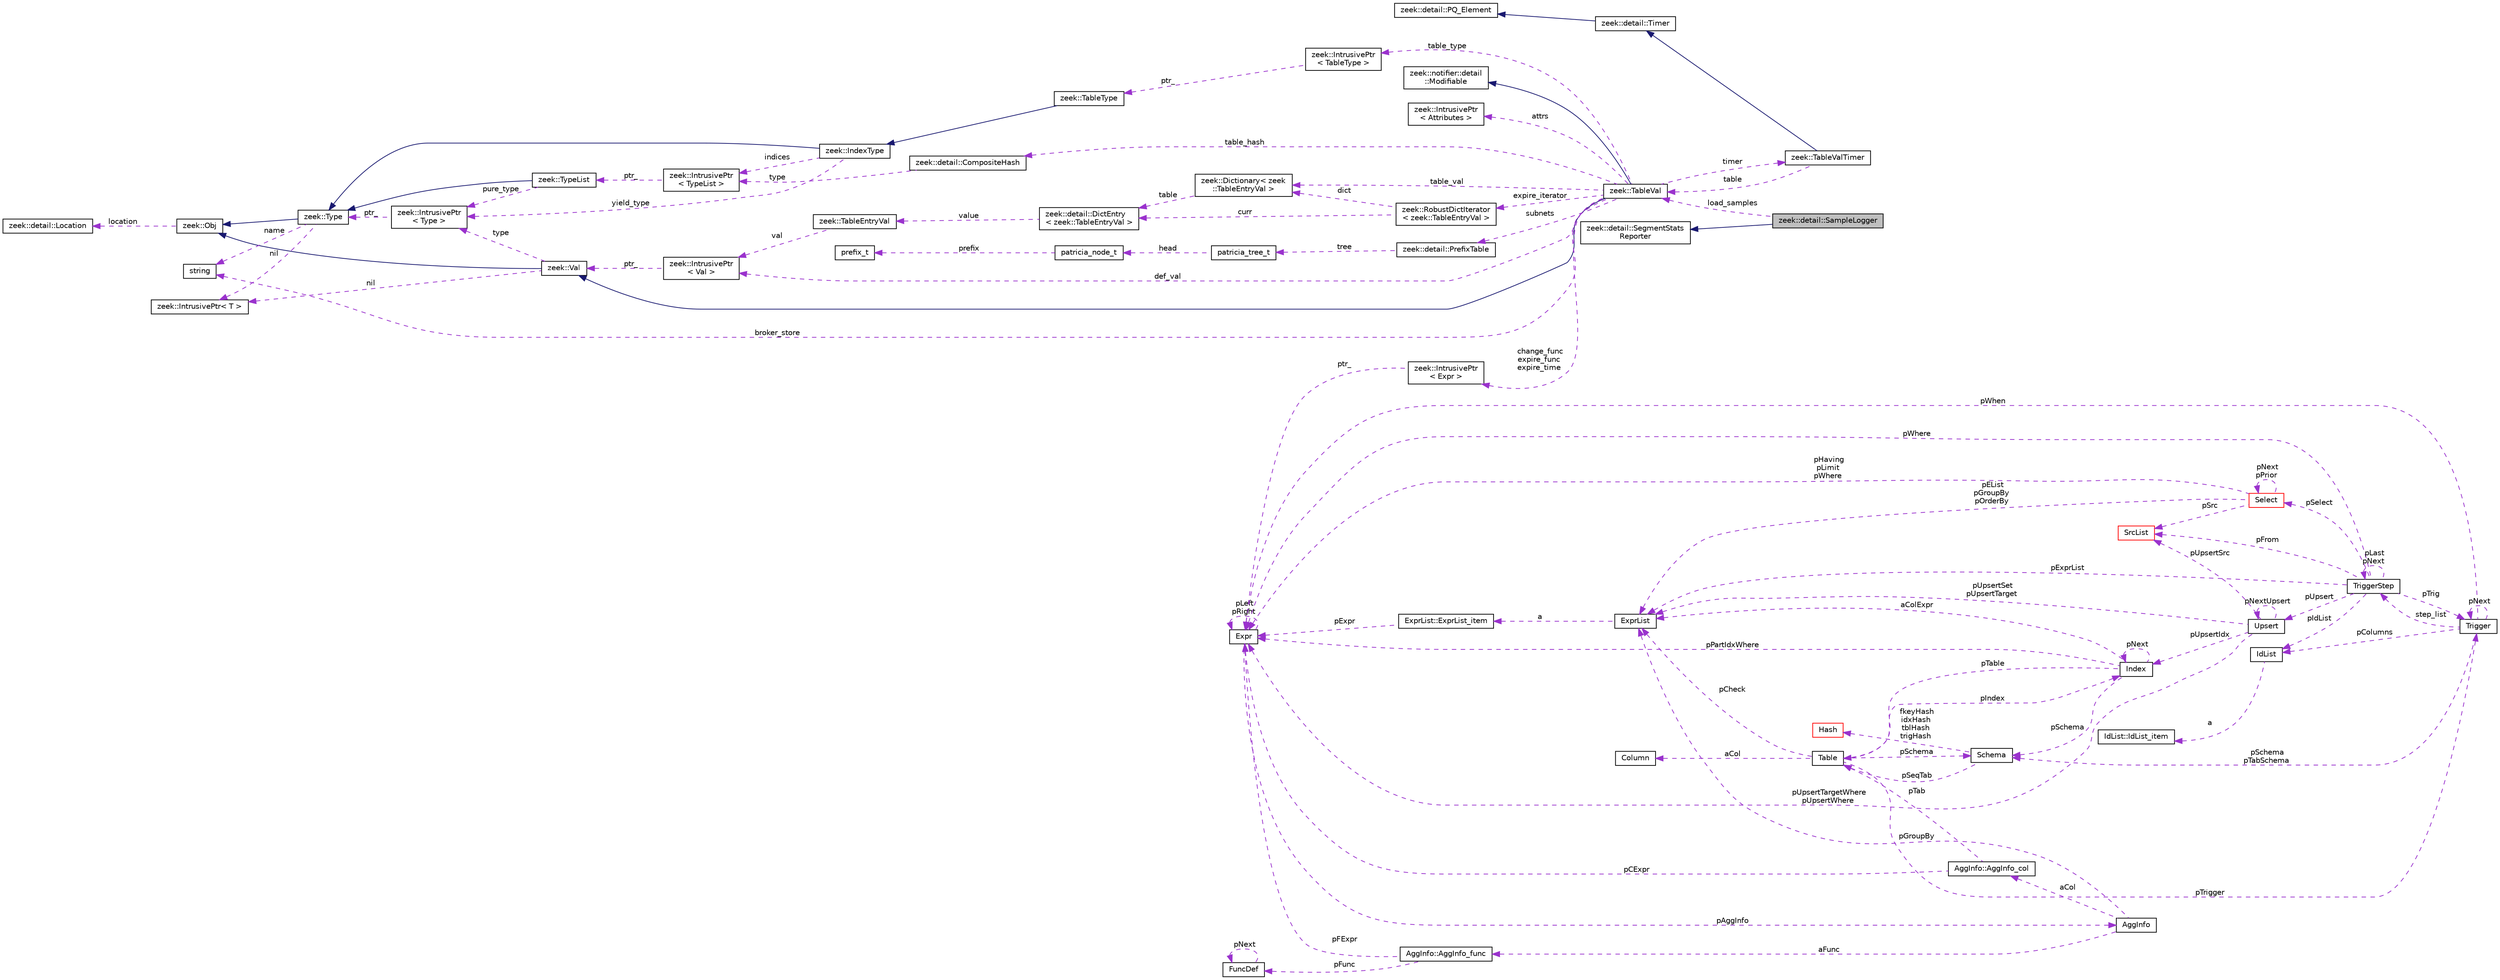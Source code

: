 digraph "zeek::detail::SampleLogger"
{
 // LATEX_PDF_SIZE
  edge [fontname="Helvetica",fontsize="10",labelfontname="Helvetica",labelfontsize="10"];
  node [fontname="Helvetica",fontsize="10",shape=record];
  rankdir="LR";
  Node1 [label="zeek::detail::SampleLogger",height=0.2,width=0.4,color="black", fillcolor="grey75", style="filled", fontcolor="black",tooltip=" "];
  Node2 -> Node1 [dir="back",color="midnightblue",fontsize="10",style="solid",fontname="Helvetica"];
  Node2 [label="zeek::detail::SegmentStats\lReporter",height=0.2,width=0.4,color="black", fillcolor="white", style="filled",URL="$d6/d71/classzeek_1_1detail_1_1SegmentStatsReporter.html",tooltip=" "];
  Node3 -> Node1 [dir="back",color="darkorchid3",fontsize="10",style="dashed",label=" load_samples" ,fontname="Helvetica"];
  Node3 [label="zeek::TableVal",height=0.2,width=0.4,color="black", fillcolor="white", style="filled",URL="$d6/d3f/classzeek_1_1TableVal.html",tooltip=" "];
  Node4 -> Node3 [dir="back",color="midnightblue",fontsize="10",style="solid",fontname="Helvetica"];
  Node4 [label="zeek::Val",height=0.2,width=0.4,color="black", fillcolor="white", style="filled",URL="$de/d49/classzeek_1_1Val.html",tooltip=" "];
  Node5 -> Node4 [dir="back",color="midnightblue",fontsize="10",style="solid",fontname="Helvetica"];
  Node5 [label="zeek::Obj",height=0.2,width=0.4,color="black", fillcolor="white", style="filled",URL="$dd/df1/classzeek_1_1Obj.html",tooltip=" "];
  Node6 -> Node5 [dir="back",color="darkorchid3",fontsize="10",style="dashed",label=" location" ,fontname="Helvetica"];
  Node6 [label="zeek::detail::Location",height=0.2,width=0.4,color="black", fillcolor="white", style="filled",URL="$d5/d1d/classzeek_1_1detail_1_1Location.html",tooltip=" "];
  Node7 -> Node4 [dir="back",color="darkorchid3",fontsize="10",style="dashed",label=" nil" ,fontname="Helvetica"];
  Node7 [label="zeek::IntrusivePtr\< T \>",height=0.2,width=0.4,color="black", fillcolor="white", style="filled",URL="$d6/dba/classzeek_1_1IntrusivePtr.html",tooltip=" "];
  Node8 -> Node4 [dir="back",color="darkorchid3",fontsize="10",style="dashed",label=" type" ,fontname="Helvetica"];
  Node8 [label="zeek::IntrusivePtr\l\< Type \>",height=0.2,width=0.4,color="black", fillcolor="white", style="filled",URL="$d6/dba/classzeek_1_1IntrusivePtr.html",tooltip=" "];
  Node9 -> Node8 [dir="back",color="darkorchid3",fontsize="10",style="dashed",label=" ptr_" ,fontname="Helvetica"];
  Node9 [label="zeek::Type",height=0.2,width=0.4,color="black", fillcolor="white", style="filled",URL="$d0/d4f/classzeek_1_1Type.html",tooltip=" "];
  Node5 -> Node9 [dir="back",color="midnightblue",fontsize="10",style="solid",fontname="Helvetica"];
  Node7 -> Node9 [dir="back",color="darkorchid3",fontsize="10",style="dashed",label=" nil" ,fontname="Helvetica"];
  Node10 -> Node9 [dir="back",color="darkorchid3",fontsize="10",style="dashed",label=" name" ,fontname="Helvetica"];
  Node10 [label="string",height=0.2,width=0.4,color="black", fillcolor="white", style="filled",tooltip=" "];
  Node11 -> Node3 [dir="back",color="midnightblue",fontsize="10",style="solid",fontname="Helvetica"];
  Node11 [label="zeek::notifier::detail\l::Modifiable",height=0.2,width=0.4,color="black", fillcolor="white", style="filled",URL="$d8/d87/classzeek_1_1notifier_1_1detail_1_1Modifiable.html",tooltip=" "];
  Node12 -> Node3 [dir="back",color="darkorchid3",fontsize="10",style="dashed",label=" table_type" ,fontname="Helvetica"];
  Node12 [label="zeek::IntrusivePtr\l\< TableType \>",height=0.2,width=0.4,color="black", fillcolor="white", style="filled",URL="$d6/dba/classzeek_1_1IntrusivePtr.html",tooltip=" "];
  Node13 -> Node12 [dir="back",color="darkorchid3",fontsize="10",style="dashed",label=" ptr_" ,fontname="Helvetica"];
  Node13 [label="zeek::TableType",height=0.2,width=0.4,color="black", fillcolor="white", style="filled",URL="$d8/d4c/classzeek_1_1TableType.html",tooltip=" "];
  Node14 -> Node13 [dir="back",color="midnightblue",fontsize="10",style="solid",fontname="Helvetica"];
  Node14 [label="zeek::IndexType",height=0.2,width=0.4,color="black", fillcolor="white", style="filled",URL="$dd/d89/classzeek_1_1IndexType.html",tooltip=" "];
  Node9 -> Node14 [dir="back",color="midnightblue",fontsize="10",style="solid",fontname="Helvetica"];
  Node15 -> Node14 [dir="back",color="darkorchid3",fontsize="10",style="dashed",label=" indices" ,fontname="Helvetica"];
  Node15 [label="zeek::IntrusivePtr\l\< TypeList \>",height=0.2,width=0.4,color="black", fillcolor="white", style="filled",URL="$d6/dba/classzeek_1_1IntrusivePtr.html",tooltip=" "];
  Node16 -> Node15 [dir="back",color="darkorchid3",fontsize="10",style="dashed",label=" ptr_" ,fontname="Helvetica"];
  Node16 [label="zeek::TypeList",height=0.2,width=0.4,color="black", fillcolor="white", style="filled",URL="$da/d8e/classzeek_1_1TypeList.html",tooltip=" "];
  Node9 -> Node16 [dir="back",color="midnightblue",fontsize="10",style="solid",fontname="Helvetica"];
  Node8 -> Node16 [dir="back",color="darkorchid3",fontsize="10",style="dashed",label=" pure_type" ,fontname="Helvetica"];
  Node8 -> Node14 [dir="back",color="darkorchid3",fontsize="10",style="dashed",label=" yield_type" ,fontname="Helvetica"];
  Node17 -> Node3 [dir="back",color="darkorchid3",fontsize="10",style="dashed",label=" table_hash" ,fontname="Helvetica"];
  Node17 [label="zeek::detail::CompositeHash",height=0.2,width=0.4,color="black", fillcolor="white", style="filled",URL="$d6/db2/classzeek_1_1detail_1_1CompositeHash.html",tooltip=" "];
  Node15 -> Node17 [dir="back",color="darkorchid3",fontsize="10",style="dashed",label=" type" ,fontname="Helvetica"];
  Node18 -> Node3 [dir="back",color="darkorchid3",fontsize="10",style="dashed",label=" attrs" ,fontname="Helvetica"];
  Node18 [label="zeek::IntrusivePtr\l\< Attributes \>",height=0.2,width=0.4,color="black", fillcolor="white", style="filled",URL="$d6/dba/classzeek_1_1IntrusivePtr.html",tooltip=" "];
  Node19 -> Node3 [dir="back",color="darkorchid3",fontsize="10",style="dashed",label=" change_func\nexpire_func\nexpire_time" ,fontname="Helvetica"];
  Node19 [label="zeek::IntrusivePtr\l\< Expr \>",height=0.2,width=0.4,color="black", fillcolor="white", style="filled",URL="$d6/dba/classzeek_1_1IntrusivePtr.html",tooltip=" "];
  Node20 -> Node19 [dir="back",color="darkorchid3",fontsize="10",style="dashed",label=" ptr_" ,fontname="Helvetica"];
  Node20 [label="Expr",height=0.2,width=0.4,color="black", fillcolor="white", style="filled",URL="$db/d1b/sqlite3_8c.html#d4/dfb/structExpr",tooltip=" "];
  Node20 -> Node20 [dir="back",color="darkorchid3",fontsize="10",style="dashed",label=" pLeft\npRight" ,fontname="Helvetica"];
  Node21 -> Node20 [dir="back",color="darkorchid3",fontsize="10",style="dashed",label=" pAggInfo" ,fontname="Helvetica"];
  Node21 [label="AggInfo",height=0.2,width=0.4,color="black", fillcolor="white", style="filled",URL="$db/d1b/sqlite3_8c.html#d2/dc8/structAggInfo",tooltip=" "];
  Node22 -> Node21 [dir="back",color="darkorchid3",fontsize="10",style="dashed",label=" pGroupBy" ,fontname="Helvetica"];
  Node22 [label="ExprList",height=0.2,width=0.4,color="black", fillcolor="white", style="filled",URL="$db/d1b/sqlite3_8c.html#d5/d5c/structExprList",tooltip=" "];
  Node23 -> Node22 [dir="back",color="darkorchid3",fontsize="10",style="dashed",label=" a" ,fontname="Helvetica"];
  Node23 [label="ExprList::ExprList_item",height=0.2,width=0.4,color="black", fillcolor="white", style="filled",URL="$db/d1b/sqlite3_8c.html#d8/dae/structExprList_1_1ExprList__item",tooltip=" "];
  Node20 -> Node23 [dir="back",color="darkorchid3",fontsize="10",style="dashed",label=" pExpr" ,fontname="Helvetica"];
  Node24 -> Node21 [dir="back",color="darkorchid3",fontsize="10",style="dashed",label=" aCol" ,fontname="Helvetica"];
  Node24 [label="AggInfo::AggInfo_col",height=0.2,width=0.4,color="black", fillcolor="white", style="filled",URL="$db/d1b/sqlite3_8c.html#d6/d3a/structAggInfo_1_1AggInfo__col",tooltip=" "];
  Node25 -> Node24 [dir="back",color="darkorchid3",fontsize="10",style="dashed",label=" pTab" ,fontname="Helvetica"];
  Node25 [label="Table",height=0.2,width=0.4,color="black", fillcolor="white", style="filled",URL="$db/d1b/sqlite3_8c.html#dc/dcb/structTable",tooltip=" "];
  Node26 -> Node25 [dir="back",color="darkorchid3",fontsize="10",style="dashed",label=" aCol" ,fontname="Helvetica"];
  Node26 [label="Column",height=0.2,width=0.4,color="black", fillcolor="white", style="filled",URL="$db/d1b/sqlite3_8c.html#dc/dc1/structColumn",tooltip=" "];
  Node27 -> Node25 [dir="back",color="darkorchid3",fontsize="10",style="dashed",label=" pIndex" ,fontname="Helvetica"];
  Node27 [label="Index",height=0.2,width=0.4,color="black", fillcolor="white", style="filled",URL="$db/d1b/sqlite3_8c.html#df/d86/structIndex",tooltip=" "];
  Node25 -> Node27 [dir="back",color="darkorchid3",fontsize="10",style="dashed",label=" pTable" ,fontname="Helvetica"];
  Node27 -> Node27 [dir="back",color="darkorchid3",fontsize="10",style="dashed",label=" pNext" ,fontname="Helvetica"];
  Node28 -> Node27 [dir="back",color="darkorchid3",fontsize="10",style="dashed",label=" pSchema" ,fontname="Helvetica"];
  Node28 [label="Schema",height=0.2,width=0.4,color="black", fillcolor="white", style="filled",URL="$db/d1b/sqlite3_8c.html#d8/db0/structSchema",tooltip=" "];
  Node29 -> Node28 [dir="back",color="darkorchid3",fontsize="10",style="dashed",label=" fkeyHash\nidxHash\ntblHash\ntrigHash" ,fontname="Helvetica"];
  Node29 [label="Hash",height=0.2,width=0.4,color="red", fillcolor="white", style="filled",URL="$db/d1b/sqlite3_8c.html#d1/dbe/structHash",tooltip=" "];
  Node25 -> Node28 [dir="back",color="darkorchid3",fontsize="10",style="dashed",label=" pSeqTab" ,fontname="Helvetica"];
  Node20 -> Node27 [dir="back",color="darkorchid3",fontsize="10",style="dashed",label=" pPartIdxWhere" ,fontname="Helvetica"];
  Node22 -> Node27 [dir="back",color="darkorchid3",fontsize="10",style="dashed",label=" aColExpr" ,fontname="Helvetica"];
  Node22 -> Node25 [dir="back",color="darkorchid3",fontsize="10",style="dashed",label=" pCheck" ,fontname="Helvetica"];
  Node32 -> Node25 [dir="back",color="darkorchid3",fontsize="10",style="dashed",label=" pTrigger" ,fontname="Helvetica"];
  Node32 [label="Trigger",height=0.2,width=0.4,color="black", fillcolor="white", style="filled",URL="$db/d1b/sqlite3_8c.html#dc/d15/structTrigger",tooltip=" "];
  Node20 -> Node32 [dir="back",color="darkorchid3",fontsize="10",style="dashed",label=" pWhen" ,fontname="Helvetica"];
  Node33 -> Node32 [dir="back",color="darkorchid3",fontsize="10",style="dashed",label=" pColumns" ,fontname="Helvetica"];
  Node33 [label="IdList",height=0.2,width=0.4,color="black", fillcolor="white", style="filled",URL="$db/d1b/sqlite3_8c.html#da/d69/structIdList",tooltip=" "];
  Node34 -> Node33 [dir="back",color="darkorchid3",fontsize="10",style="dashed",label=" a" ,fontname="Helvetica"];
  Node34 [label="IdList::IdList_item",height=0.2,width=0.4,color="black", fillcolor="white", style="filled",URL="$db/d1b/sqlite3_8c.html#d4/dc3/structIdList_1_1IdList__item",tooltip=" "];
  Node28 -> Node32 [dir="back",color="darkorchid3",fontsize="10",style="dashed",label=" pSchema\npTabSchema" ,fontname="Helvetica"];
  Node35 -> Node32 [dir="back",color="darkorchid3",fontsize="10",style="dashed",label=" step_list" ,fontname="Helvetica"];
  Node35 [label="TriggerStep",height=0.2,width=0.4,color="black", fillcolor="white", style="filled",URL="$db/d1b/sqlite3_8c.html#d5/da5/structTriggerStep",tooltip=" "];
  Node32 -> Node35 [dir="back",color="darkorchid3",fontsize="10",style="dashed",label=" pTrig" ,fontname="Helvetica"];
  Node36 -> Node35 [dir="back",color="darkorchid3",fontsize="10",style="dashed",label=" pSelect" ,fontname="Helvetica"];
  Node36 [label="Select",height=0.2,width=0.4,color="red", fillcolor="white", style="filled",URL="$db/d1b/sqlite3_8c.html#dd/d39/structSelect",tooltip=" "];
  Node22 -> Node36 [dir="back",color="darkorchid3",fontsize="10",style="dashed",label=" pEList\npGroupBy\npOrderBy" ,fontname="Helvetica"];
  Node37 -> Node36 [dir="back",color="darkorchid3",fontsize="10",style="dashed",label=" pSrc" ,fontname="Helvetica"];
  Node37 [label="SrcList",height=0.2,width=0.4,color="red", fillcolor="white", style="filled",URL="$db/d1b/sqlite3_8c.html#de/deb/structSrcList",tooltip=" "];
  Node20 -> Node36 [dir="back",color="darkorchid3",fontsize="10",style="dashed",label=" pHaving\npLimit\npWhere" ,fontname="Helvetica"];
  Node36 -> Node36 [dir="back",color="darkorchid3",fontsize="10",style="dashed",label=" pNext\npPrior" ,fontname="Helvetica"];
  Node37 -> Node35 [dir="back",color="darkorchid3",fontsize="10",style="dashed",label=" pFrom" ,fontname="Helvetica"];
  Node20 -> Node35 [dir="back",color="darkorchid3",fontsize="10",style="dashed",label=" pWhere" ,fontname="Helvetica"];
  Node22 -> Node35 [dir="back",color="darkorchid3",fontsize="10",style="dashed",label=" pExprList" ,fontname="Helvetica"];
  Node33 -> Node35 [dir="back",color="darkorchid3",fontsize="10",style="dashed",label=" pIdList" ,fontname="Helvetica"];
  Node44 -> Node35 [dir="back",color="darkorchid3",fontsize="10",style="dashed",label=" pUpsert" ,fontname="Helvetica"];
  Node44 [label="Upsert",height=0.2,width=0.4,color="black", fillcolor="white", style="filled",URL="$db/d1b/sqlite3_8c.html#da/d8e/structUpsert",tooltip=" "];
  Node22 -> Node44 [dir="back",color="darkorchid3",fontsize="10",style="dashed",label=" pUpsertSet\npUpsertTarget" ,fontname="Helvetica"];
  Node20 -> Node44 [dir="back",color="darkorchid3",fontsize="10",style="dashed",label=" pUpsertTargetWhere\npUpsertWhere" ,fontname="Helvetica"];
  Node44 -> Node44 [dir="back",color="darkorchid3",fontsize="10",style="dashed",label=" pNextUpsert" ,fontname="Helvetica"];
  Node27 -> Node44 [dir="back",color="darkorchid3",fontsize="10",style="dashed",label=" pUpsertIdx" ,fontname="Helvetica"];
  Node37 -> Node44 [dir="back",color="darkorchid3",fontsize="10",style="dashed",label=" pUpsertSrc" ,fontname="Helvetica"];
  Node35 -> Node35 [dir="back",color="darkorchid3",fontsize="10",style="dashed",label=" pLast\npNext" ,fontname="Helvetica"];
  Node32 -> Node32 [dir="back",color="darkorchid3",fontsize="10",style="dashed",label=" pNext" ,fontname="Helvetica"];
  Node28 -> Node25 [dir="back",color="darkorchid3",fontsize="10",style="dashed",label=" pSchema" ,fontname="Helvetica"];
  Node20 -> Node24 [dir="back",color="darkorchid3",fontsize="10",style="dashed",label=" pCExpr" ,fontname="Helvetica"];
  Node45 -> Node21 [dir="back",color="darkorchid3",fontsize="10",style="dashed",label=" aFunc" ,fontname="Helvetica"];
  Node45 [label="AggInfo::AggInfo_func",height=0.2,width=0.4,color="black", fillcolor="white", style="filled",URL="$db/d1b/sqlite3_8c.html#d3/d2e/structAggInfo_1_1AggInfo__func",tooltip=" "];
  Node20 -> Node45 [dir="back",color="darkorchid3",fontsize="10",style="dashed",label=" pFExpr" ,fontname="Helvetica"];
  Node43 -> Node45 [dir="back",color="darkorchid3",fontsize="10",style="dashed",label=" pFunc" ,fontname="Helvetica"];
  Node43 [label="FuncDef",height=0.2,width=0.4,color="black", fillcolor="white", style="filled",URL="$d1/d3a/structFuncDef.html",tooltip=" "];
  Node43 -> Node43 [dir="back",color="darkorchid3",fontsize="10",style="dashed",label=" pNext" ,fontname="Helvetica"];
  Node46 -> Node3 [dir="back",color="darkorchid3",fontsize="10",style="dashed",label=" timer" ,fontname="Helvetica"];
  Node46 [label="zeek::TableValTimer",height=0.2,width=0.4,color="black", fillcolor="white", style="filled",URL="$db/de5/classzeek_1_1TableValTimer.html",tooltip=" "];
  Node47 -> Node46 [dir="back",color="midnightblue",fontsize="10",style="solid",fontname="Helvetica"];
  Node47 [label="zeek::detail::Timer",height=0.2,width=0.4,color="black", fillcolor="white", style="filled",URL="$d1/da2/classzeek_1_1detail_1_1Timer.html",tooltip=" "];
  Node48 -> Node47 [dir="back",color="midnightblue",fontsize="10",style="solid",fontname="Helvetica"];
  Node48 [label="zeek::detail::PQ_Element",height=0.2,width=0.4,color="black", fillcolor="white", style="filled",URL="$df/d3d/classzeek_1_1detail_1_1PQ__Element.html",tooltip=" "];
  Node3 -> Node46 [dir="back",color="darkorchid3",fontsize="10",style="dashed",label=" table" ,fontname="Helvetica"];
  Node49 -> Node3 [dir="back",color="darkorchid3",fontsize="10",style="dashed",label=" expire_iterator" ,fontname="Helvetica"];
  Node49 [label="zeek::RobustDictIterator\l\< zeek::TableEntryVal \>",height=0.2,width=0.4,color="black", fillcolor="white", style="filled",URL="$dd/da3/classzeek_1_1RobustDictIterator.html",tooltip=" "];
  Node50 -> Node49 [dir="back",color="darkorchid3",fontsize="10",style="dashed",label=" curr" ,fontname="Helvetica"];
  Node50 [label="zeek::detail::DictEntry\l\< zeek::TableEntryVal \>",height=0.2,width=0.4,color="black", fillcolor="white", style="filled",URL="$de/d59/classzeek_1_1detail_1_1DictEntry.html",tooltip=" "];
  Node51 -> Node50 [dir="back",color="darkorchid3",fontsize="10",style="dashed",label=" value" ,fontname="Helvetica"];
  Node51 [label="zeek::TableEntryVal",height=0.2,width=0.4,color="black", fillcolor="white", style="filled",URL="$d8/da2/classzeek_1_1TableEntryVal.html",tooltip=" "];
  Node52 -> Node51 [dir="back",color="darkorchid3",fontsize="10",style="dashed",label=" val" ,fontname="Helvetica"];
  Node52 [label="zeek::IntrusivePtr\l\< Val \>",height=0.2,width=0.4,color="black", fillcolor="white", style="filled",URL="$d6/dba/classzeek_1_1IntrusivePtr.html",tooltip=" "];
  Node4 -> Node52 [dir="back",color="darkorchid3",fontsize="10",style="dashed",label=" ptr_" ,fontname="Helvetica"];
  Node53 -> Node49 [dir="back",color="darkorchid3",fontsize="10",style="dashed",label=" dict" ,fontname="Helvetica"];
  Node53 [label="zeek::Dictionary\< zeek\l::TableEntryVal \>",height=0.2,width=0.4,color="black", fillcolor="white", style="filled",URL="$da/d6c/classzeek_1_1Dictionary.html",tooltip=" "];
  Node50 -> Node53 [dir="back",color="darkorchid3",fontsize="10",style="dashed",label=" table" ,fontname="Helvetica"];
  Node54 -> Node3 [dir="back",color="darkorchid3",fontsize="10",style="dashed",label=" subnets" ,fontname="Helvetica"];
  Node54 [label="zeek::detail::PrefixTable",height=0.2,width=0.4,color="black", fillcolor="white", style="filled",URL="$d7/d19/classzeek_1_1detail_1_1PrefixTable.html",tooltip=" "];
  Node55 -> Node54 [dir="back",color="darkorchid3",fontsize="10",style="dashed",label=" tree" ,fontname="Helvetica"];
  Node55 [label="patricia_tree_t",height=0.2,width=0.4,color="black", fillcolor="white", style="filled",URL="$d2/d85/patricia_8h.html#d2/d2d/structpatricia__tree__t",tooltip=" "];
  Node56 -> Node55 [dir="back",color="darkorchid3",fontsize="10",style="dashed",label=" head" ,fontname="Helvetica"];
  Node56 [label="patricia_node_t",height=0.2,width=0.4,color="black", fillcolor="white", style="filled",URL="$d2/d85/patricia_8h.html#dc/df2/structpatricia__node__t",tooltip=" "];
  Node57 -> Node56 [dir="back",color="darkorchid3",fontsize="10",style="dashed",label=" prefix" ,fontname="Helvetica"];
  Node57 [label="prefix_t",height=0.2,width=0.4,color="black", fillcolor="white", style="filled",URL="$d2/d85/patricia_8h.html#d5/d30/structprefix__t",tooltip=" "];
  Node52 -> Node3 [dir="back",color="darkorchid3",fontsize="10",style="dashed",label=" def_val" ,fontname="Helvetica"];
  Node10 -> Node3 [dir="back",color="darkorchid3",fontsize="10",style="dashed",label=" broker_store" ,fontname="Helvetica"];
  Node53 -> Node3 [dir="back",color="darkorchid3",fontsize="10",style="dashed",label=" table_val" ,fontname="Helvetica"];
}
